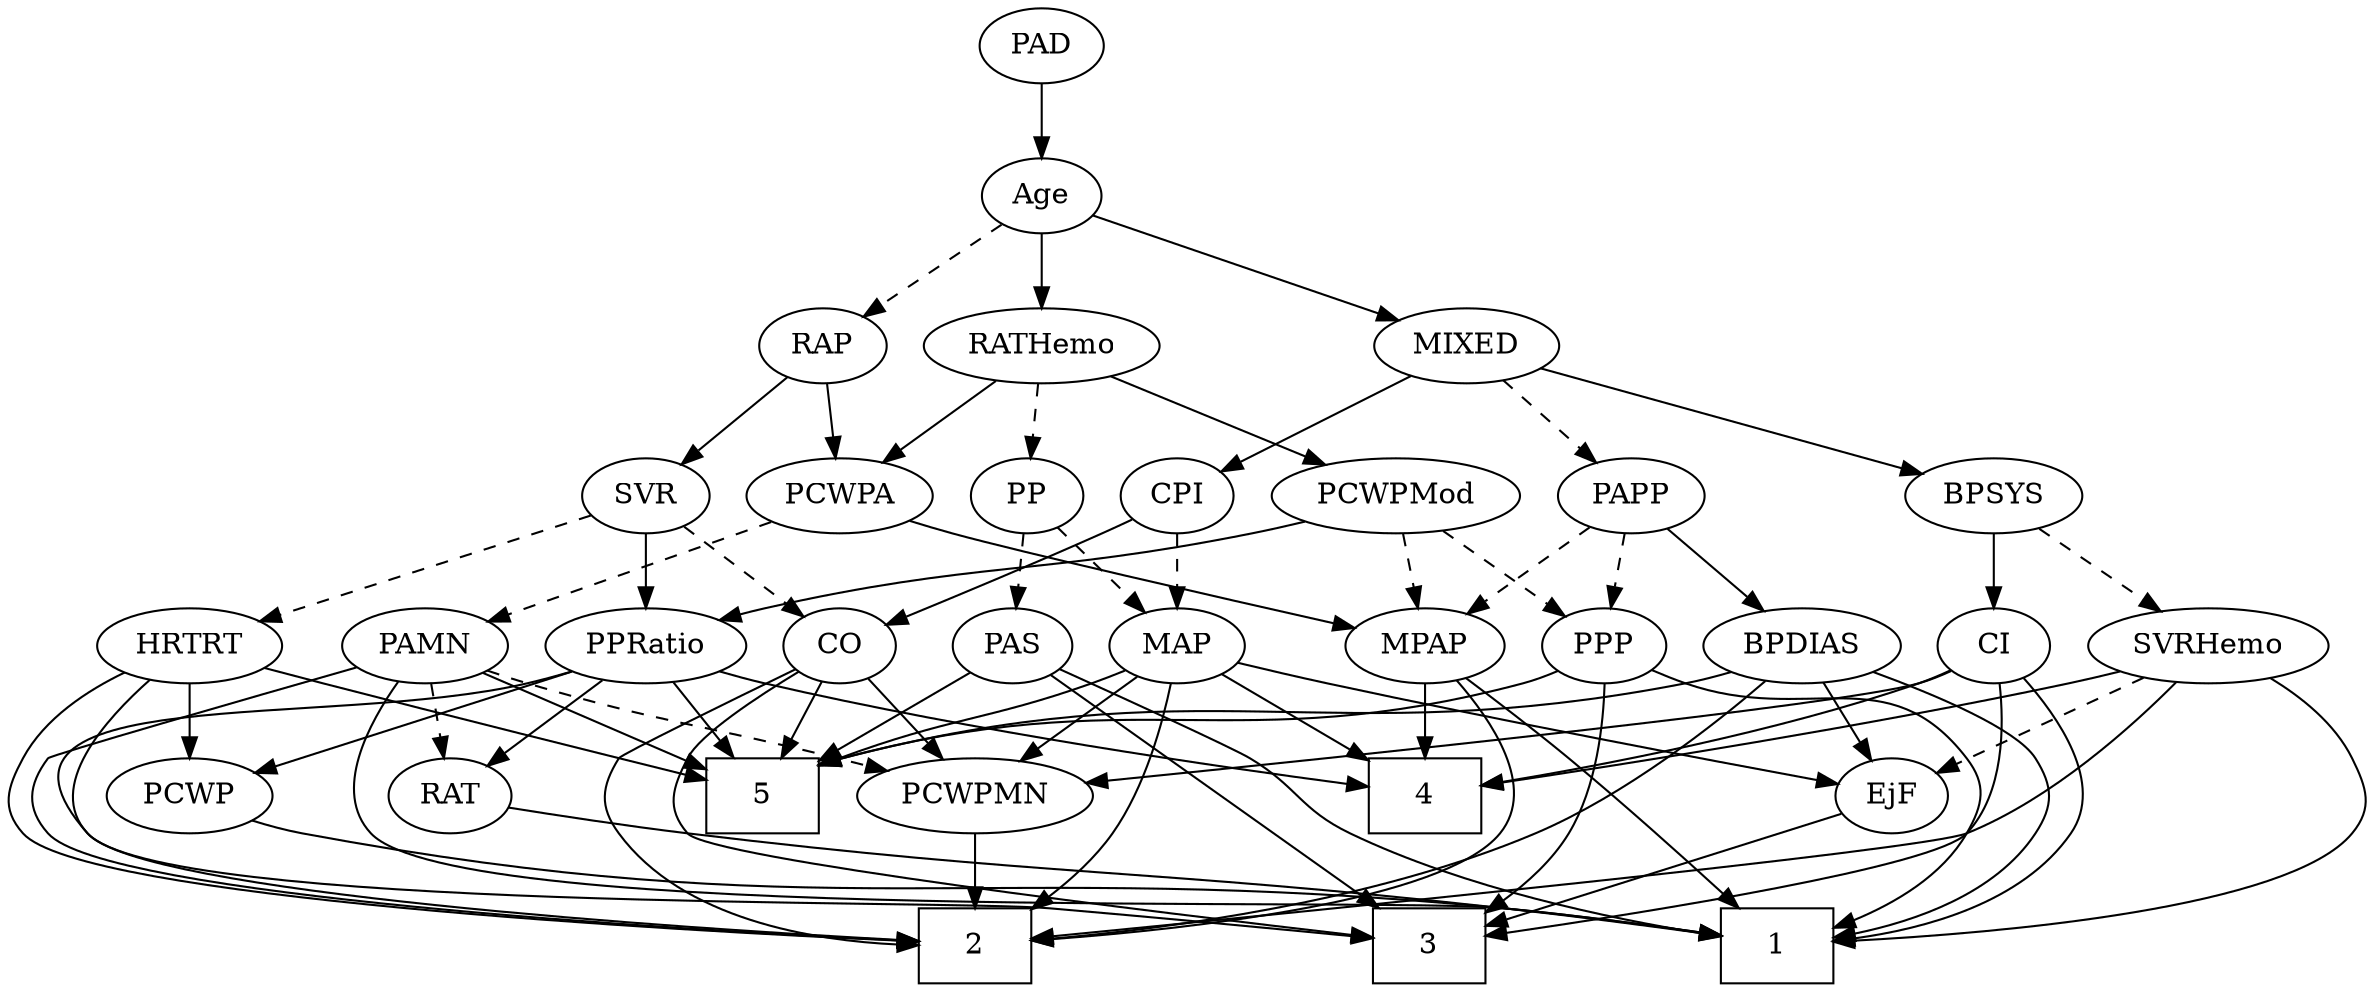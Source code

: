 strict digraph {
	graph [bb="0,0,1163.6,468"];
	node [label="\N"];
	1	[height=0.5,
		pos="973.86,18",
		shape=box,
		width=0.75];
	2	[height=0.5,
		pos="523.86,18",
		shape=box,
		width=0.75];
	3	[height=0.5,
		pos="751.86,18",
		shape=box,
		width=0.75];
	4	[height=0.5,
		pos="770.86,90",
		shape=box,
		width=0.75];
	5	[height=0.5,
		pos="428.86,90",
		shape=box,
		width=0.75];
	RAP	[height=0.5,
		pos="452.86,306",
		width=0.77632];
	PCWPA	[height=0.5,
		pos="452.86,234",
		width=1.1555];
	RAP -> PCWPA	[pos="e,452.86,252.1 452.86,287.7 452.86,279.98 452.86,270.71 452.86,262.11",
		style=solid];
	SVR	[height=0.5,
		pos="364.86,234",
		width=0.77632];
	RAP -> SVR	[pos="e,381.77,248.46 435.89,291.5 422.87,281.14 404.68,266.67 389.97,254.97",
		style=solid];
	PAS	[height=0.5,
		pos="535.86,162",
		width=0.75];
	PAS -> 1	[pos="e,946.81,23.012 557.11,150.77 561.94,148.5 567.06,146.14 571.86,144 609.71,127.15 619.97,124.78 657.86,108 692.4,92.703 699.09,84.162 \
734.86,72 804.44,48.339 889.07,32.461 936.67,24.647",
		style=solid];
	PAS -> 3	[pos="e,725.68,36.212 554.65,148.65 590.91,124.81 671,72.156 717.19,41.792",
		style=solid];
	PAS -> 5	[pos="e,454.9,108.03 517.22,148.81 502.4,139.11 481.26,125.28 463.38,113.58",
		style=solid];
	PAD	[height=0.5,
		pos="611.86,450",
		width=0.79437];
	Age	[height=0.5,
		pos="611.86,378",
		width=0.75];
	PAD -> Age	[pos="e,611.86,396.1 611.86,431.7 611.86,423.98 611.86,414.71 611.86,406.11",
		style=solid];
	PAMN	[height=0.5,
		pos="275.86,162",
		width=1.011];
	PAMN -> 1	[pos="e,946.78,21.768 247.83,150.37 214.36,137.4 162.17,116.18 156.86,108 148.15,94.581 145.87,83.631 156.86,72 205.08,20.949 717.83,41.197 \
787.86,36 839.59,32.162 899.29,26.483 936.81,22.762",
		style=solid];
	PAMN -> 2	[pos="e,496.81,20.226 248.43,150.05 242.67,147.92 236.6,145.79 230.86,144 167.47,124.23 126.77,160.3 85.859,108 76.003,95.397 75.247,83.974 \
85.859,72 112.33,42.138 385.9,25.775 486.77,20.72",
		style=solid];
	PAMN -> 5	[pos="e,401.75,103.4 301.81,149.13 326.68,137.75 364.43,120.48 392.33,107.71",
		style=solid];
	PCWPMN	[height=0.5,
		pos="523.86,90",
		width=1.3902];
	PAMN -> PCWPMN	[pos="e,486.46,101.99 303.29,150.06 309.05,147.92 315.12,145.79 320.86,144 383.82,124.31 401.15,125.14 464.86,108 468.69,106.97 472.65,\
105.88 476.62,104.77",
		style=dashed];
	RAT	[height=0.5,
		pos="280.86,90",
		width=0.75827];
	PAMN -> RAT	[pos="e,279.64,108.1 277.1,143.7 277.65,135.98 278.31,126.71 278.92,118.11",
		style=dashed];
	PCWP	[height=0.5,
		pos="200.86,90",
		width=0.97491];
	PCWP -> 1	[pos="e,946.77,21.689 226.51,77.597 232.44,75.386 238.78,73.343 244.86,72 481.03,19.821 546.74,55.008 787.86,36 839.57,31.923 899.28,26.304 \
936.8,22.661",
		style=solid];
	PCWPMod	[height=0.5,
		pos="708.86,234",
		width=1.4443];
	MPAP	[height=0.5,
		pos="708.86,162",
		width=0.97491];
	PCWPMod -> MPAP	[pos="e,708.86,180.1 708.86,215.7 708.86,207.98 708.86,198.71 708.86,190.11",
		style=dashed];
	PPP	[height=0.5,
		pos="788.86,162",
		width=0.75];
	PCWPMod -> PPP	[pos="e,773.21,176.7 727.01,217.12 738.43,207.12 753.28,194.13 765.57,183.38",
		style=dashed];
	PPRatio	[height=0.5,
		pos="369.86,162",
		width=1.1013];
	PCWPMod -> PPRatio	[pos="e,399.4,174.2 670.63,221.62 663.12,219.59 655.27,217.61 647.86,216 547.18,194.13 518.81,204.98 418.86,180 415.67,179.2 412.4,178.29 \
409.12,177.3",
		style=solid];
	PCWPA -> PAMN	[pos="e,303.54,173.95 423.23,221.28 393,209.33 345.99,190.73 313.22,177.77",
		style=dashed];
	PCWPA -> MPAP	[pos="e,679.65,172.02 484.29,222.07 490.73,219.96 497.49,217.83 503.86,216 568.92,197.28 586.51,197.68 651.86,180 657.67,178.43 663.79,\
176.69 669.78,174.94",
		style=solid];
	PCWPMN -> 2	[pos="e,523.86,36.104 523.86,71.697 523.86,63.983 523.86,54.712 523.86,46.112",
		style=solid];
	CO	[height=0.5,
		pos="454.86,162",
		width=0.75];
	CO -> 2	[pos="e,496.83,18.746 433.6,150.58 406.9,137.28 364.04,115.13 359.86,108 351.76,94.203 350.44,84.937 359.86,72 388.67,32.415 447.64,21.78 \
486.46,19.26",
		style=solid];
	CO -> 3	[pos="e,724.78,20.983 435.85,148.91 410.36,131.24 370.71,97.659 392.86,72 413.75,47.797 627.25,28.652 714.75,21.762",
		style=solid];
	CO -> 5	[pos="e,435.34,108.45 448.7,144.41 445.77,136.54 442.2,126.93 438.9,118.04",
		style=solid];
	CO -> PCWPMN	[pos="e,507.89,107.2 469.16,146.5 478.24,137.28 490.21,125.14 500.64,114.56",
		style=solid];
	CI	[height=0.5,
		pos="962.86,162",
		width=0.75];
	CI -> 1	[pos="e,1001.2,22.695 983.89,150.24 988.74,148 993.92,145.78 998.86,144 1059.7,122.09 1100.2,159.08 1139.9,108 1177.4,59.641 1071.2,34.409 \
1011.5,24.345",
		style=solid];
	CI -> 3	[pos="e,778.95,22.226 966.59,144.08 969.86,124.39 971.8,92.01 954.86,72 933.62,46.915 841.44,30.859 788.9,23.568",
		style=solid];
	CI -> 4	[pos="e,797.98,99.182 941.72,150.53 936.88,148.27 931.73,145.97 926.86,144 886.78,127.79 839.65,112.25 807.76,102.23",
		style=solid];
	CI -> PCWPMN	[pos="e,571.77,95.423 942.35,149.98 937.39,147.69 932.03,145.52 926.86,144 863.5,125.37 677.34,105.65 581.84,96.392",
		style=solid];
	SVRHemo	[height=0.5,
		pos="1057.9,162",
		width=1.3902];
	SVRHemo -> 1	[pos="e,1001,22.856 1097.2,150.74 1118.9,142.86 1143.9,129.58 1156.9,108 1165.1,94.274 1166.5,84.791 1156.9,72 1139.4,48.72 1059.4,32.391 \
1011.1,24.464",
		style=solid];
	SVRHemo -> 2	[pos="e,550.94,21.407 1044.5,144.59 1026.5,123.8 992.45,88.673 954.86,72 919.16,56.166 658.91,31.244 560.98,22.317",
		style=solid];
	SVRHemo -> 4	[pos="e,798,96.828 1020.5,149.91 1013.3,147.88 1005.9,145.82 998.86,144 931.9,126.58 853.17,108.89 807.94,98.995",
		style=solid];
	EjF	[height=0.5,
		pos="918.86,90",
		width=0.75];
	SVRHemo -> EjF	[pos="e,939.81,101.55 1030.1,147 1006.6,135.17 972.97,118.25 948.86,106.11",
		style=dashed];
	MIXED	[height=0.5,
		pos="764.86,306",
		width=1.1193];
	BPSYS	[height=0.5,
		pos="962.86,234",
		width=1.0471];
	MIXED -> BPSYS	[pos="e,933.29,245.45 795.36,294.22 829.82,282.04 885.98,262.18 923.66,248.86",
		style=solid];
	CPI	[height=0.5,
		pos="539.86,234",
		width=0.75];
	MIXED -> CPI	[pos="e,560.93,245.67 729.81,297.04 691.44,287.9 628.38,271.61 575.86,252 574.01,251.31 572.13,250.56 570.25,249.78",
		style=solid];
	PAPP	[height=0.5,
		pos="810.86,234",
		width=0.88464];
	MIXED -> PAPP	[pos="e,800.04,251.47 775.76,288.41 781.32,279.95 788.19,269.49 794.38,260.08",
		style=dashed];
	BPSYS -> CI	[pos="e,962.86,180.1 962.86,215.7 962.86,207.98 962.86,198.71 962.86,190.11",
		style=solid];
	BPSYS -> SVRHemo	[pos="e,1036.9,178.46 982.54,218.5 995.81,208.72 1013.5,195.65 1028.5,184.65",
		style=dashed];
	BPDIAS	[height=0.5,
		pos="875.86,162",
		width=1.1735];
	BPDIAS -> 1	[pos="e,1001.3,26.899 907.59,150.07 913.95,147.98 920.6,145.86 926.86,144 987.2,126.04 1025.4,157.85 1063.9,108 1073.6,95.33 1071.8,85.891 \
1063.9,72 1052.5,52.068 1030.3,38.888 1010.9,30.657",
		style=solid];
	BPDIAS -> 2	[pos="e,551.03,21.615 867.72,144.2 856.84,123.68 835.56,89.526 806.86,72 766.06,47.086 628.25,29.815 561.17,22.674",
		style=solid];
	BPDIAS -> 5	[pos="e,456,104.99 845.15,149.54 838.53,147.42 831.52,145.43 824.86,144 670.84,111.06 621.82,149.32 465.94,107.71",
		style=solid];
	BPDIAS -> EjF	[pos="e,909.04,106.99 886.05,144.41 891.32,135.83 897.86,125.19 903.71,115.67",
		style=solid];
	HRTRT	[height=0.5,
		pos="181.86,162",
		width=1.1013];
	HRTRT -> 2	[pos="e,496.81,19.716 144.43,155.68 81.933,145.34 -32.82,119.31 9.8593,72 41.732,36.672 373.79,23.499 486.6,20.023",
		style=solid];
	HRTRT -> 3	[pos="e,724.84,21.5 148.46,152.19 126.46,144.46 99.31,130.79 85.859,108 77.727,94.221 74.982,83.734 85.859,72 121.77,33.263 507.22,40.329 \
559.86,36 613.67,31.575 675.91,25.976 714.58,22.439",
		style=solid];
	HRTRT -> 5	[pos="e,401.78,97.587 212.07,150.14 218.26,148.02 224.75,145.88 230.86,144 286.56,126.91 352.02,110 391.95,100.03",
		style=solid];
	HRTRT -> PCWP	[pos="e,196.17,108.28 186.46,144.05 188.57,136.26 191.14,126.82 193.51,118.08",
		style=solid];
	RATHemo	[height=0.5,
		pos="611.86,306",
		width=1.3721];
	RATHemo -> PCWPMod	[pos="e,687.39,250.49 633.39,289.46 646.82,279.77 664.31,267.15 679.07,256.5",
		style=solid];
	RATHemo -> PCWPA	[pos="e,480.9,247.34 581.58,291.67 555.63,280.24 518.13,263.74 490.3,251.48",
		style=solid];
	PP	[height=0.5,
		pos="611.86,234",
		width=0.75];
	RATHemo -> PP	[pos="e,611.86,252.1 611.86,287.7 611.86,279.98 611.86,270.71 611.86,262.11",
		style=dashed];
	MAP	[height=0.5,
		pos="611.86,162",
		width=0.84854];
	MAP -> 2	[pos="e,548.2,36.022 609.02,143.78 605.31,124.95 597.49,94.474 582.86,72 575.76,61.091 565.86,51.012 556.19,42.637",
		style=solid];
	MAP -> 4	[pos="e,743.69,102.96 635.66,150.52 661.77,139.03 703.99,120.44 734.3,107.09",
		style=solid];
	MAP -> 5	[pos="e,456.23,104.33 587.87,150.45 582.62,148.24 577.08,145.98 571.86,144 527.8,127.25 513.17,126.74 465.81,108.16",
		style=solid];
	MAP -> PCWPMN	[pos="e,543.67,106.76 594.47,147.17 582.25,137.44 565.63,124.23 551.58,113.05",
		style=solid];
	MAP -> EjF	[pos="e,893.05,95.461 637.58,152.15 646.19,149.35 655.89,146.37 664.86,144 741.92,123.66 833.78,106.12 883.18,97.226",
		style=solid];
	MPAP -> 1	[pos="e,975.41,36.064 735.11,149.91 740.88,147.74 747.02,145.63 752.86,144 840.69,119.45 889.29,171.38 954.86,108 971.23,92.177 975.19,\
65.967 975.53,46.078",
		style=solid];
	MPAP -> 2	[pos="e,551.08,35.584 692.48,145.82 672.43,127.54 637.18,96.244 604.86,72 590.5,61.227 574.02,50.215 559.69,41.041",
		style=solid];
	MPAP -> 4	[pos="e,755.54,108.29 722.93,145.12 730.6,136.46 740.26,125.55 748.89,115.8",
		style=solid];
	CPI -> CO	[pos="e,471.2,176.46 523.47,219.5 510.89,209.14 493.32,194.67 479.11,182.97",
		style=solid];
	CPI -> MAP	[pos="e,596.57,177.87 554.43,218.83 564.38,209.16 577.76,196.15 589.1,185.12",
		style=dashed];
	PP -> PAS	[pos="e,551.22,177.14 596.48,218.83 585.66,208.87 571,195.37 558.81,184.14",
		style=dashed];
	PP -> MAP	[pos="e,611.86,180.1 611.86,215.7 611.86,207.98 611.86,198.71 611.86,190.11",
		style=dashed];
	PPP -> 1	[pos="e,983.52,36.057 809.47,150.3 814.42,148 819.76,145.74 824.86,144 895.06,120.01 941.4,165.84 987.86,108 1001.9,90.474 995.8,64.576 \
987.7,45.23",
		style=solid];
	PPP -> 3	[pos="e,777.24,36.045 797.77,144.66 806.49,126.36 817.1,96.083 806.86,72 802.12,60.862 793.78,50.93 784.99,42.759",
		style=solid];
	PPP -> 5	[pos="e,456.03,104.92 768.36,149.95 763.4,147.67 758.04,145.5 752.86,144 632.13,108.92 590.83,142.21 465.96,107.75",
		style=solid];
	PAPP -> BPDIAS	[pos="e,860.88,179.13 824.96,217.81 833.41,208.71 844.34,196.95 853.9,186.65",
		style=solid];
	PAPP -> MPAP	[pos="e,729.16,176.93 791.19,219.5 776.01,209.08 754.78,194.51 737.68,182.78",
		style=dashed];
	PAPP -> PPP	[pos="e,794.14,179.79 805.53,216.05 803.02,208.06 799.96,198.33 797.16,189.4",
		style=dashed];
	SVR -> CO	[pos="e,437.86,176.22 382.21,219.5 395.75,208.98 414.72,194.22 429.89,182.42",
		style=dashed];
	SVR -> HRTRT	[pos="e,211.37,174.29 341.31,223.99 310.83,212.33 257.29,191.85 220.73,177.87",
		style=dashed];
	SVR -> PPRatio	[pos="e,368.64,180.1 366.1,215.7 366.65,207.98 367.31,198.71 367.92,190.11",
		style=solid];
	RAT -> 1	[pos="e,946.75,21.48 307.05,84.572 329.71,80.849 363.38,75.578 392.86,72 567.86,50.763 612.31,52.023 787.86,36 839.51,31.286 899.24,25.825 \
936.78,22.392",
		style=solid];
	PPRatio -> 2	[pos="e,496.86,18.569 339.98,150.01 333.7,147.88 327.1,145.76 320.86,144 244.25,122.38 104.75,132.18 156.86,72 199.29,22.997 402.08,18.293 \
486.67,18.517",
		style=solid];
	PPRatio -> 4	[pos="e,743.59,93.376 399.13,149.86 405.57,147.69 412.39,145.59 418.86,144 531.69,116.19 668.67,100.64 733.46,94.342",
		style=solid];
	PPRatio -> 5	[pos="e,414.43,108.12 383.54,144.76 390.78,136.18 399.81,125.46 407.91,115.86",
		style=solid];
	PPRatio -> PCWP	[pos="e,227.29,101.95 341.57,149.28 312.7,137.33 267.82,118.73 236.53,105.77",
		style=solid];
	PPRatio -> RAT	[pos="e,297.9,104.4 350.98,146.15 337.85,135.82 320.19,121.93 305.88,110.68",
		style=solid];
	Age -> RAP	[pos="e,475.29,316.88 589.75,367.27 562.49,355.27 515.96,334.78 484.82,321.07",
		style=dashed];
	Age -> MIXED	[pos="e,737.7,319.43 633.46,367.12 658.13,355.83 698.92,337.17 728.51,323.63",
		style=solid];
	Age -> RATHemo	[pos="e,611.86,324.1 611.86,359.7 611.86,351.98 611.86,342.71 611.86,334.11",
		style=solid];
	EjF -> 3	[pos="e,779.12,30.426 896.68,79.705 869.07,68.128 821.5,48.191 788.45,34.337",
		style=solid];
}
